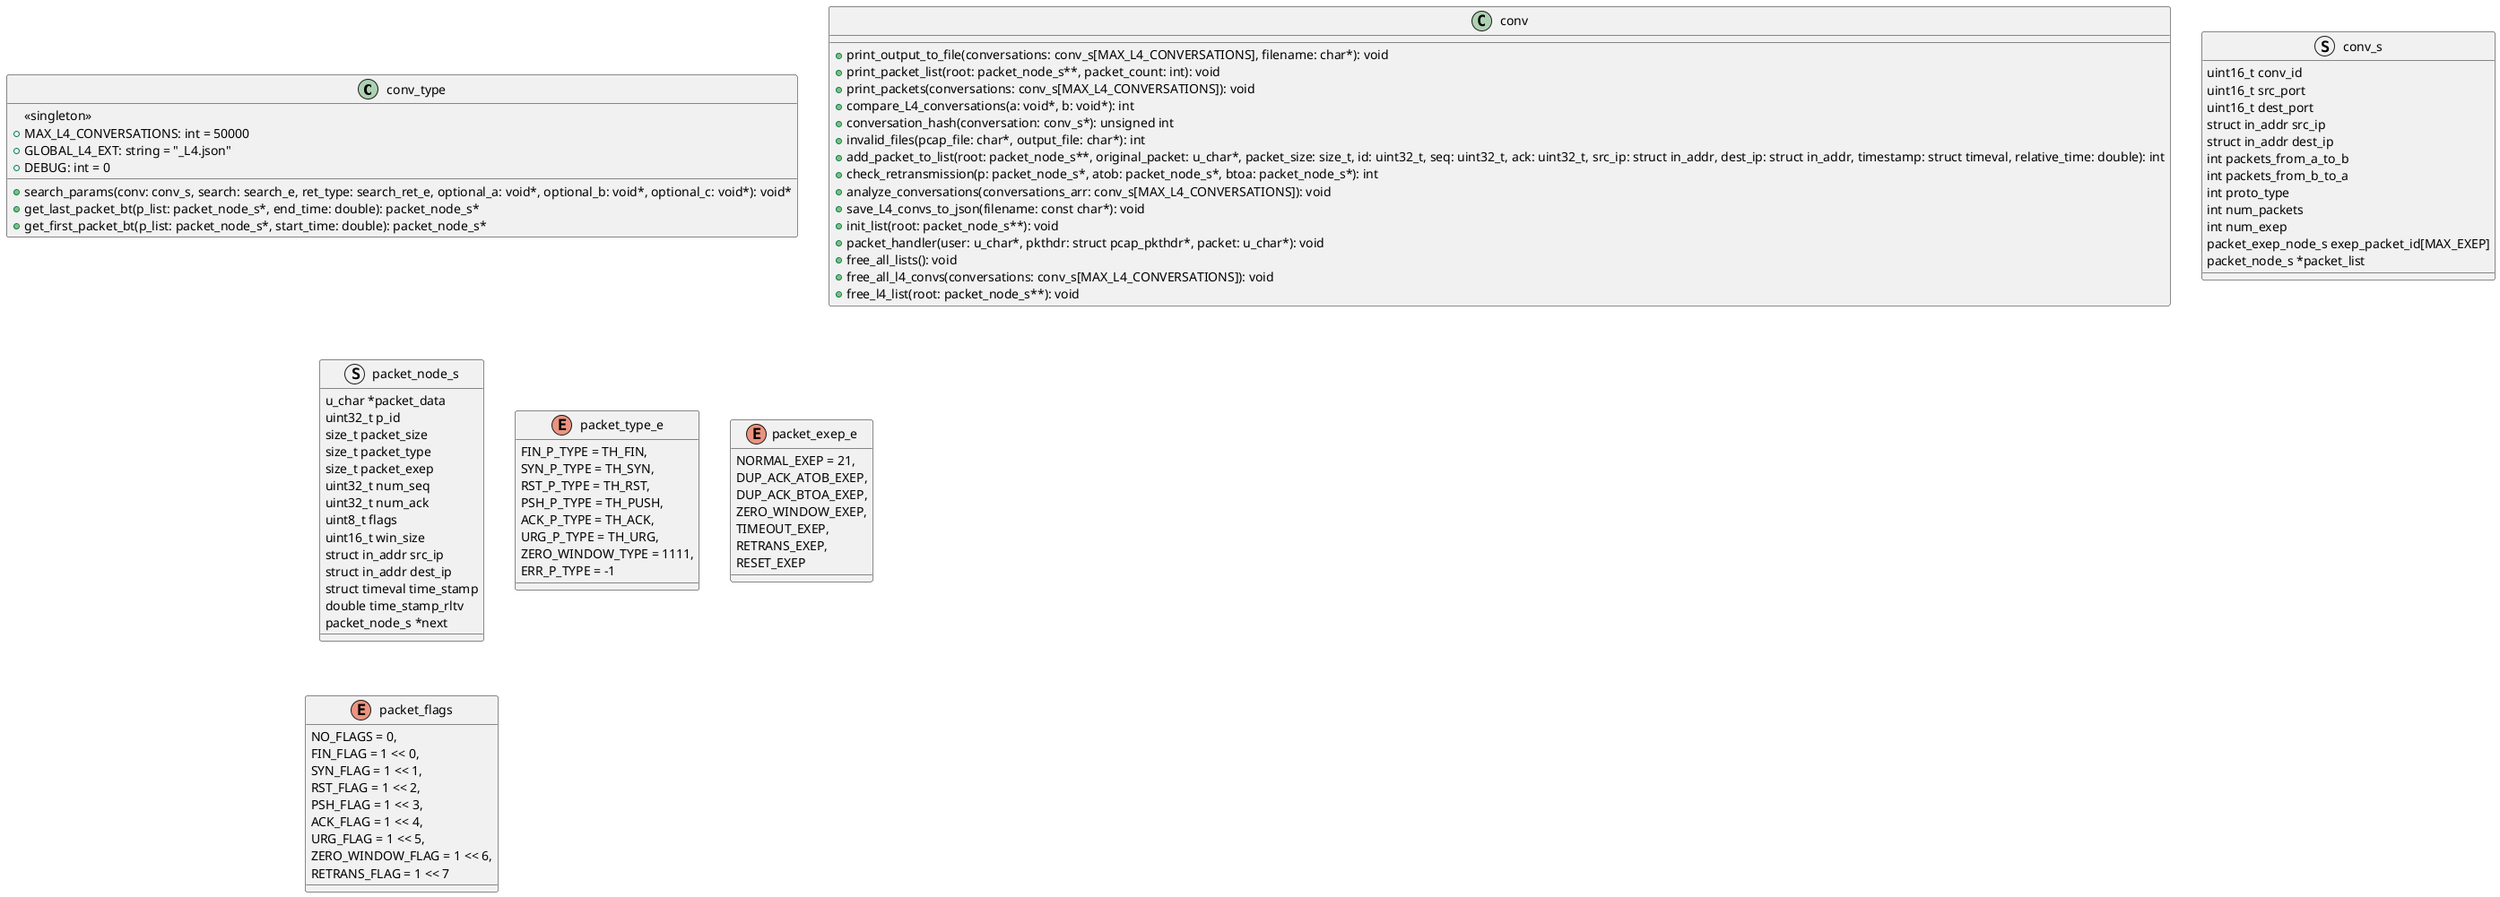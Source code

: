 @startuml

    class conv_type {
        <<singleton>>
        +MAX_L4_CONVERSATIONS: int = 50000
        +GLOBAL_L4_EXT: string = "_L4.json"
        +DEBUG: int = 0
        +search_params(conv: conv_s, search: search_e, ret_type: search_ret_e, optional_a: void*, optional_b: void*, optional_c: void*): void*
        +get_last_packet_bt(p_list: packet_node_s*, end_time: double): packet_node_s*
        +get_first_packet_bt(p_list: packet_node_s*, start_time: double): packet_node_s*
    }

  class conv {
        +print_output_to_file(conversations: conv_s[MAX_L4_CONVERSATIONS], filename: char*): void
        +print_packet_list(root: packet_node_s**, packet_count: int): void
        +print_packets(conversations: conv_s[MAX_L4_CONVERSATIONS]): void
        +compare_L4_conversations(a: void*, b: void*): int
        +conversation_hash(conversation: conv_s*): unsigned int
        +invalid_files(pcap_file: char*, output_file: char*): int
        +add_packet_to_list(root: packet_node_s**, original_packet: u_char*, packet_size: size_t, id: uint32_t, seq: uint32_t, ack: uint32_t, src_ip: struct in_addr, dest_ip: struct in_addr, timestamp: struct timeval, relative_time: double): int
        +check_retransmission(p: packet_node_s*, atob: packet_node_s*, btoa: packet_node_s*): int
        +analyze_conversations(conversations_arr: conv_s[MAX_L4_CONVERSATIONS]): void
        +save_L4_convs_to_json(filename: const char*): void
        +init_list(root: packet_node_s**): void
        +packet_handler(user: u_char*, pkthdr: struct pcap_pkthdr*, packet: u_char*): void
        +free_all_lists(): void
        +free_all_l4_convs(conversations: conv_s[MAX_L4_CONVERSATIONS]): void
        +free_l4_list(root: packet_node_s**): void
    }

    struct conv_s {
        uint16_t conv_id
        uint16_t src_port
        uint16_t dest_port
        struct in_addr src_ip
        struct in_addr dest_ip
        int packets_from_a_to_b
        int packets_from_b_to_a
        int proto_type
        int num_packets
        int num_exep
        packet_exep_node_s exep_packet_id[MAX_EXEP]
        packet_node_s *packet_list
    }

    struct packet_node_s {
        u_char *packet_data
        uint32_t p_id
        size_t packet_size
        size_t packet_type
        size_t packet_exep
        uint32_t num_seq
        uint32_t num_ack
        uint8_t flags
        uint16_t win_size
        struct in_addr src_ip
        struct in_addr dest_ip
        struct timeval time_stamp
        double time_stamp_rltv
        packet_node_s *next
    }
  
  enum packet_type_e {
        FIN_P_TYPE = TH_FIN,
        SYN_P_TYPE = TH_SYN,
        RST_P_TYPE = TH_RST,
        PSH_P_TYPE = TH_PUSH,
        ACK_P_TYPE = TH_ACK,
        URG_P_TYPE = TH_URG,
        ZERO_WINDOW_TYPE = 1111,
        ERR_P_TYPE = -1
    }

    enum packet_exep_e {
        NORMAL_EXEP = 21,
        DUP_ACK_ATOB_EXEP,
        DUP_ACK_BTOA_EXEP,
        ZERO_WINDOW_EXEP,
        TIMEOUT_EXEP,
        RETRANS_EXEP,
        RESET_EXEP
    }

    enum packet_flags {
        NO_FLAGS = 0,
        FIN_FLAG = 1 << 0,
        SYN_FLAG = 1 << 1,
        RST_FLAG = 1 << 2,
        PSH_FLAG = 1 << 3,
        ACK_FLAG = 1 << 4,
        URG_FLAG = 1 << 5,
        ZERO_WINDOW_FLAG = 1 << 6,
        RETRANS_FLAG = 1 << 7
    }

@enduml
